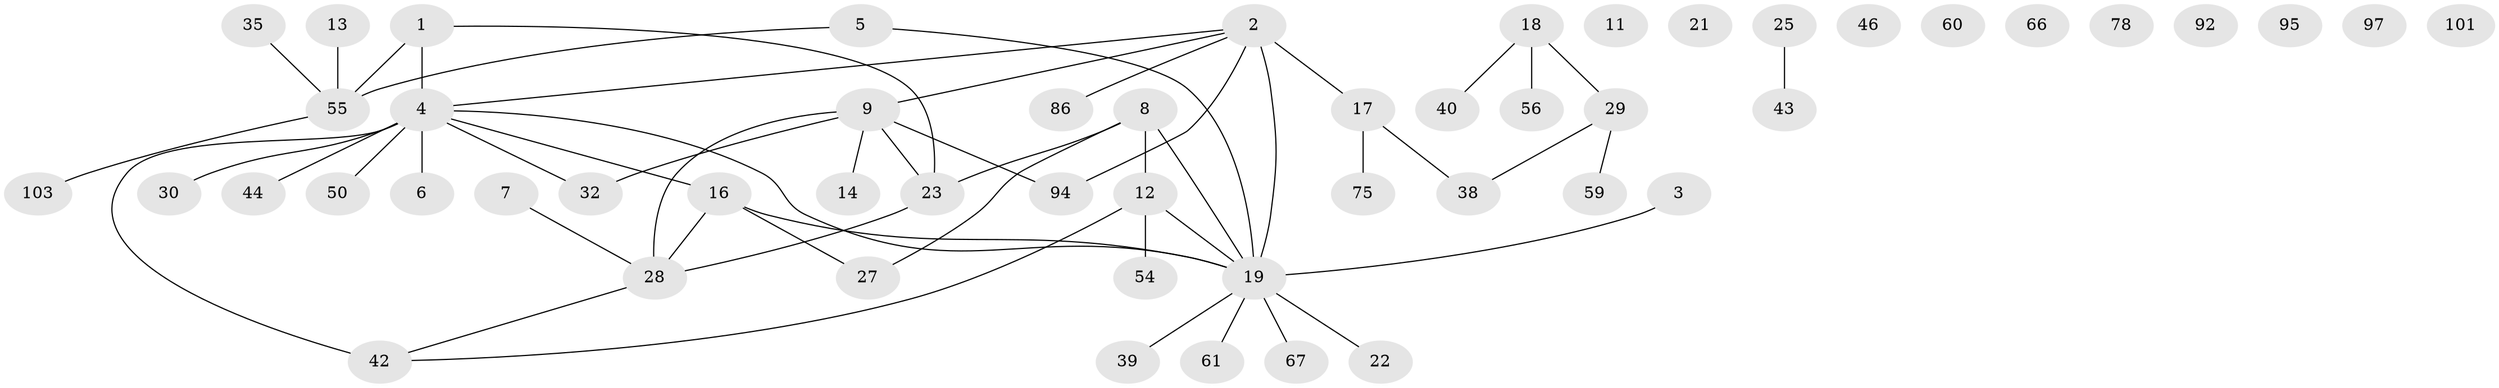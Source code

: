 // original degree distribution, {1: 0.2897196261682243, 3: 0.17757009345794392, 2: 0.308411214953271, 4: 0.07476635514018691, 0: 0.08411214953271028, 5: 0.037383177570093455, 6: 0.028037383177570093}
// Generated by graph-tools (version 1.1) at 2025/16/03/04/25 18:16:34]
// undirected, 52 vertices, 53 edges
graph export_dot {
graph [start="1"]
  node [color=gray90,style=filled];
  1 [super="+10"];
  2 [super="+24+57"];
  3;
  4 [super="+15+62"];
  5 [super="+20"];
  6;
  7 [super="+52+26"];
  8 [super="+41+83+87"];
  9 [super="+98+53+51"];
  11;
  12 [super="+102+76"];
  13;
  14;
  16 [super="+79+37+63"];
  17 [super="+49"];
  18 [super="+70"];
  19 [super="+73+31+48"];
  21;
  22 [super="+85+47"];
  23 [super="+68"];
  25 [super="+58"];
  27 [super="+72"];
  28 [super="+36"];
  29 [super="+80+34"];
  30 [super="+104"];
  32;
  35 [super="+91"];
  38 [super="+84"];
  39;
  40 [super="+100"];
  42 [super="+65"];
  43 [super="+105"];
  44 [super="+45"];
  46;
  50 [super="+69"];
  54;
  55 [super="+64"];
  56;
  59;
  60;
  61 [super="+77"];
  66;
  67;
  75 [super="+96"];
  78;
  86;
  92;
  94;
  95;
  97 [super="+107"];
  101;
  103;
  1 -- 4;
  1 -- 55;
  1 -- 23;
  2 -- 17;
  2 -- 86;
  2 -- 4;
  2 -- 94;
  2 -- 19 [weight=3];
  2 -- 9;
  3 -- 19;
  4 -- 6;
  4 -- 30;
  4 -- 19;
  4 -- 16;
  4 -- 50;
  4 -- 32;
  4 -- 44;
  4 -- 42 [weight=2];
  5 -- 55;
  5 -- 19;
  7 -- 28;
  8 -- 12;
  8 -- 27;
  8 -- 19;
  8 -- 23;
  9 -- 32;
  9 -- 14;
  9 -- 94;
  9 -- 23 [weight=2];
  9 -- 28;
  12 -- 42;
  12 -- 54;
  12 -- 19;
  13 -- 55;
  16 -- 19;
  16 -- 28;
  16 -- 27;
  17 -- 38;
  17 -- 75;
  18 -- 40;
  18 -- 56;
  18 -- 29;
  19 -- 61;
  19 -- 67;
  19 -- 39;
  19 -- 22;
  23 -- 28;
  25 -- 43;
  28 -- 42;
  29 -- 59;
  29 -- 38;
  35 -- 55;
  55 -- 103;
}
